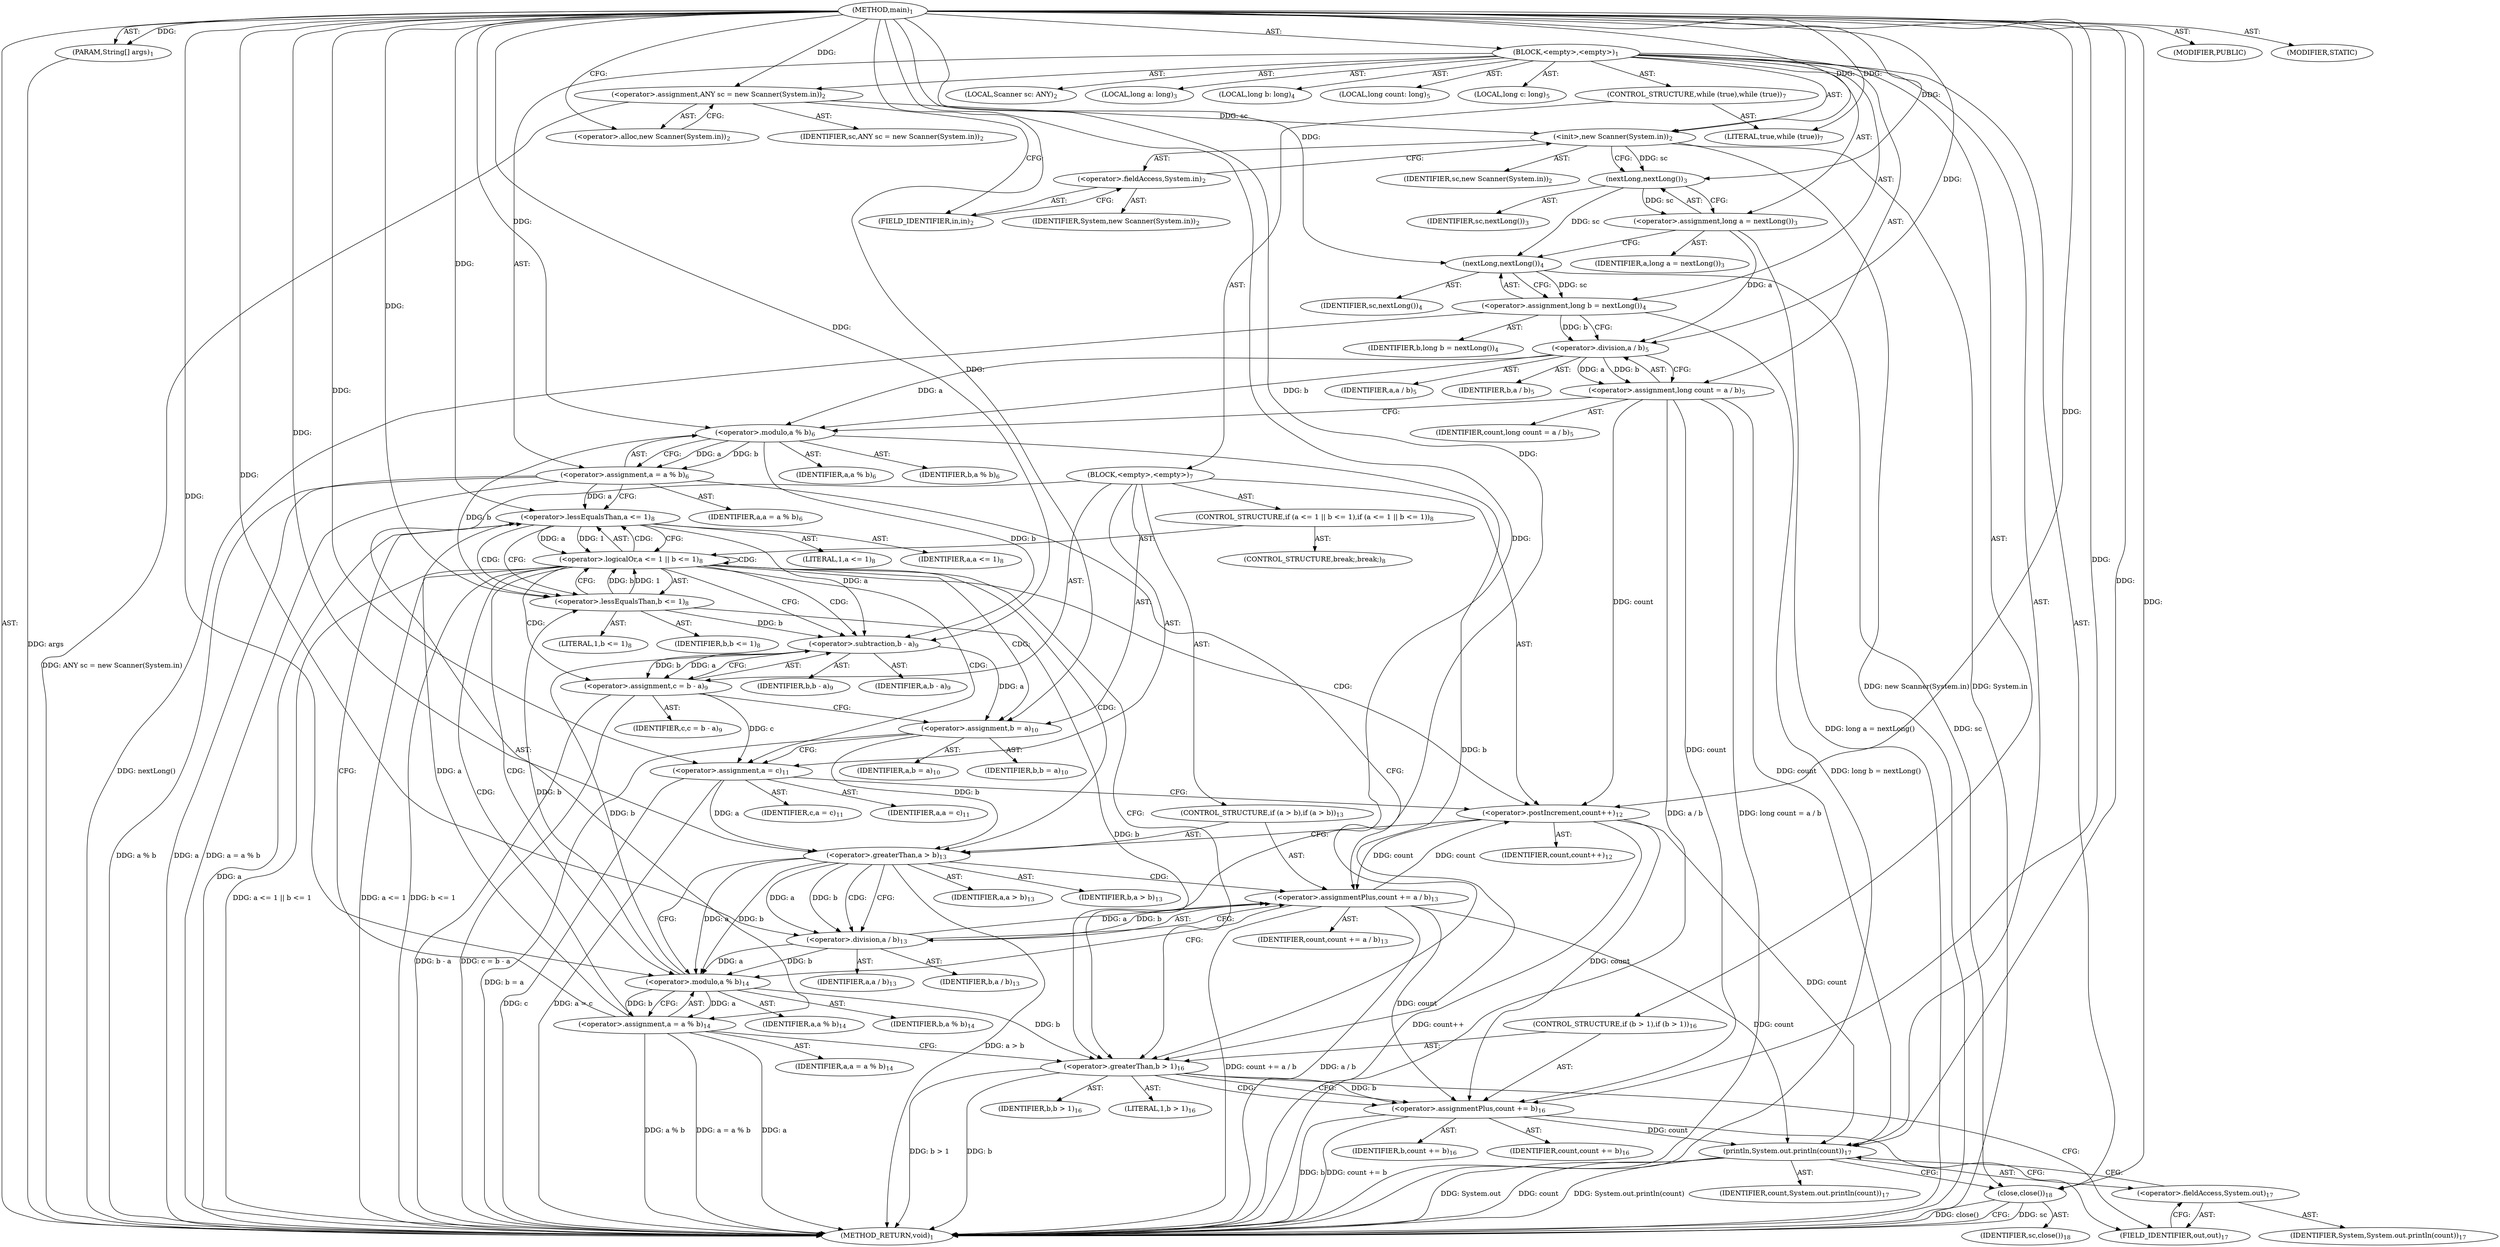 digraph "main" {  
"19" [label = <(METHOD,main)<SUB>1</SUB>> ]
"20" [label = <(PARAM,String[] args)<SUB>1</SUB>> ]
"21" [label = <(BLOCK,&lt;empty&gt;,&lt;empty&gt;)<SUB>1</SUB>> ]
"4" [label = <(LOCAL,Scanner sc: ANY)<SUB>2</SUB>> ]
"22" [label = <(&lt;operator&gt;.assignment,ANY sc = new Scanner(System.in))<SUB>2</SUB>> ]
"23" [label = <(IDENTIFIER,sc,ANY sc = new Scanner(System.in))<SUB>2</SUB>> ]
"24" [label = <(&lt;operator&gt;.alloc,new Scanner(System.in))<SUB>2</SUB>> ]
"25" [label = <(&lt;init&gt;,new Scanner(System.in))<SUB>2</SUB>> ]
"3" [label = <(IDENTIFIER,sc,new Scanner(System.in))<SUB>2</SUB>> ]
"26" [label = <(&lt;operator&gt;.fieldAccess,System.in)<SUB>2</SUB>> ]
"27" [label = <(IDENTIFIER,System,new Scanner(System.in))<SUB>2</SUB>> ]
"28" [label = <(FIELD_IDENTIFIER,in,in)<SUB>2</SUB>> ]
"29" [label = <(LOCAL,long a: long)<SUB>3</SUB>> ]
"30" [label = <(&lt;operator&gt;.assignment,long a = nextLong())<SUB>3</SUB>> ]
"31" [label = <(IDENTIFIER,a,long a = nextLong())<SUB>3</SUB>> ]
"32" [label = <(nextLong,nextLong())<SUB>3</SUB>> ]
"33" [label = <(IDENTIFIER,sc,nextLong())<SUB>3</SUB>> ]
"34" [label = <(LOCAL,long b: long)<SUB>4</SUB>> ]
"35" [label = <(&lt;operator&gt;.assignment,long b = nextLong())<SUB>4</SUB>> ]
"36" [label = <(IDENTIFIER,b,long b = nextLong())<SUB>4</SUB>> ]
"37" [label = <(nextLong,nextLong())<SUB>4</SUB>> ]
"38" [label = <(IDENTIFIER,sc,nextLong())<SUB>4</SUB>> ]
"39" [label = <(LOCAL,long count: long)<SUB>5</SUB>> ]
"40" [label = <(LOCAL,long c: long)<SUB>5</SUB>> ]
"41" [label = <(&lt;operator&gt;.assignment,long count = a / b)<SUB>5</SUB>> ]
"42" [label = <(IDENTIFIER,count,long count = a / b)<SUB>5</SUB>> ]
"43" [label = <(&lt;operator&gt;.division,a / b)<SUB>5</SUB>> ]
"44" [label = <(IDENTIFIER,a,a / b)<SUB>5</SUB>> ]
"45" [label = <(IDENTIFIER,b,a / b)<SUB>5</SUB>> ]
"46" [label = <(&lt;operator&gt;.assignment,a = a % b)<SUB>6</SUB>> ]
"47" [label = <(IDENTIFIER,a,a = a % b)<SUB>6</SUB>> ]
"48" [label = <(&lt;operator&gt;.modulo,a % b)<SUB>6</SUB>> ]
"49" [label = <(IDENTIFIER,a,a % b)<SUB>6</SUB>> ]
"50" [label = <(IDENTIFIER,b,a % b)<SUB>6</SUB>> ]
"51" [label = <(CONTROL_STRUCTURE,while (true),while (true))<SUB>7</SUB>> ]
"52" [label = <(LITERAL,true,while (true))<SUB>7</SUB>> ]
"53" [label = <(BLOCK,&lt;empty&gt;,&lt;empty&gt;)<SUB>7</SUB>> ]
"54" [label = <(CONTROL_STRUCTURE,if (a &lt;= 1 || b &lt;= 1),if (a &lt;= 1 || b &lt;= 1))<SUB>8</SUB>> ]
"55" [label = <(&lt;operator&gt;.logicalOr,a &lt;= 1 || b &lt;= 1)<SUB>8</SUB>> ]
"56" [label = <(&lt;operator&gt;.lessEqualsThan,a &lt;= 1)<SUB>8</SUB>> ]
"57" [label = <(IDENTIFIER,a,a &lt;= 1)<SUB>8</SUB>> ]
"58" [label = <(LITERAL,1,a &lt;= 1)<SUB>8</SUB>> ]
"59" [label = <(&lt;operator&gt;.lessEqualsThan,b &lt;= 1)<SUB>8</SUB>> ]
"60" [label = <(IDENTIFIER,b,b &lt;= 1)<SUB>8</SUB>> ]
"61" [label = <(LITERAL,1,b &lt;= 1)<SUB>8</SUB>> ]
"62" [label = <(CONTROL_STRUCTURE,break;,break;)<SUB>8</SUB>> ]
"63" [label = <(&lt;operator&gt;.assignment,c = b - a)<SUB>9</SUB>> ]
"64" [label = <(IDENTIFIER,c,c = b - a)<SUB>9</SUB>> ]
"65" [label = <(&lt;operator&gt;.subtraction,b - a)<SUB>9</SUB>> ]
"66" [label = <(IDENTIFIER,b,b - a)<SUB>9</SUB>> ]
"67" [label = <(IDENTIFIER,a,b - a)<SUB>9</SUB>> ]
"68" [label = <(&lt;operator&gt;.assignment,b = a)<SUB>10</SUB>> ]
"69" [label = <(IDENTIFIER,b,b = a)<SUB>10</SUB>> ]
"70" [label = <(IDENTIFIER,a,b = a)<SUB>10</SUB>> ]
"71" [label = <(&lt;operator&gt;.assignment,a = c)<SUB>11</SUB>> ]
"72" [label = <(IDENTIFIER,a,a = c)<SUB>11</SUB>> ]
"73" [label = <(IDENTIFIER,c,a = c)<SUB>11</SUB>> ]
"74" [label = <(&lt;operator&gt;.postIncrement,count++)<SUB>12</SUB>> ]
"75" [label = <(IDENTIFIER,count,count++)<SUB>12</SUB>> ]
"76" [label = <(CONTROL_STRUCTURE,if (a &gt; b),if (a &gt; b))<SUB>13</SUB>> ]
"77" [label = <(&lt;operator&gt;.greaterThan,a &gt; b)<SUB>13</SUB>> ]
"78" [label = <(IDENTIFIER,a,a &gt; b)<SUB>13</SUB>> ]
"79" [label = <(IDENTIFIER,b,a &gt; b)<SUB>13</SUB>> ]
"80" [label = <(&lt;operator&gt;.assignmentPlus,count += a / b)<SUB>13</SUB>> ]
"81" [label = <(IDENTIFIER,count,count += a / b)<SUB>13</SUB>> ]
"82" [label = <(&lt;operator&gt;.division,a / b)<SUB>13</SUB>> ]
"83" [label = <(IDENTIFIER,a,a / b)<SUB>13</SUB>> ]
"84" [label = <(IDENTIFIER,b,a / b)<SUB>13</SUB>> ]
"85" [label = <(&lt;operator&gt;.assignment,a = a % b)<SUB>14</SUB>> ]
"86" [label = <(IDENTIFIER,a,a = a % b)<SUB>14</SUB>> ]
"87" [label = <(&lt;operator&gt;.modulo,a % b)<SUB>14</SUB>> ]
"88" [label = <(IDENTIFIER,a,a % b)<SUB>14</SUB>> ]
"89" [label = <(IDENTIFIER,b,a % b)<SUB>14</SUB>> ]
"90" [label = <(CONTROL_STRUCTURE,if (b &gt; 1),if (b &gt; 1))<SUB>16</SUB>> ]
"91" [label = <(&lt;operator&gt;.greaterThan,b &gt; 1)<SUB>16</SUB>> ]
"92" [label = <(IDENTIFIER,b,b &gt; 1)<SUB>16</SUB>> ]
"93" [label = <(LITERAL,1,b &gt; 1)<SUB>16</SUB>> ]
"94" [label = <(&lt;operator&gt;.assignmentPlus,count += b)<SUB>16</SUB>> ]
"95" [label = <(IDENTIFIER,count,count += b)<SUB>16</SUB>> ]
"96" [label = <(IDENTIFIER,b,count += b)<SUB>16</SUB>> ]
"97" [label = <(println,System.out.println(count))<SUB>17</SUB>> ]
"98" [label = <(&lt;operator&gt;.fieldAccess,System.out)<SUB>17</SUB>> ]
"99" [label = <(IDENTIFIER,System,System.out.println(count))<SUB>17</SUB>> ]
"100" [label = <(FIELD_IDENTIFIER,out,out)<SUB>17</SUB>> ]
"101" [label = <(IDENTIFIER,count,System.out.println(count))<SUB>17</SUB>> ]
"102" [label = <(close,close())<SUB>18</SUB>> ]
"103" [label = <(IDENTIFIER,sc,close())<SUB>18</SUB>> ]
"104" [label = <(MODIFIER,PUBLIC)> ]
"105" [label = <(MODIFIER,STATIC)> ]
"106" [label = <(METHOD_RETURN,void)<SUB>1</SUB>> ]
  "19" -> "20"  [ label = "AST: "] 
  "19" -> "21"  [ label = "AST: "] 
  "19" -> "104"  [ label = "AST: "] 
  "19" -> "105"  [ label = "AST: "] 
  "19" -> "106"  [ label = "AST: "] 
  "21" -> "4"  [ label = "AST: "] 
  "21" -> "22"  [ label = "AST: "] 
  "21" -> "25"  [ label = "AST: "] 
  "21" -> "29"  [ label = "AST: "] 
  "21" -> "30"  [ label = "AST: "] 
  "21" -> "34"  [ label = "AST: "] 
  "21" -> "35"  [ label = "AST: "] 
  "21" -> "39"  [ label = "AST: "] 
  "21" -> "40"  [ label = "AST: "] 
  "21" -> "41"  [ label = "AST: "] 
  "21" -> "46"  [ label = "AST: "] 
  "21" -> "51"  [ label = "AST: "] 
  "21" -> "90"  [ label = "AST: "] 
  "21" -> "97"  [ label = "AST: "] 
  "21" -> "102"  [ label = "AST: "] 
  "22" -> "23"  [ label = "AST: "] 
  "22" -> "24"  [ label = "AST: "] 
  "25" -> "3"  [ label = "AST: "] 
  "25" -> "26"  [ label = "AST: "] 
  "26" -> "27"  [ label = "AST: "] 
  "26" -> "28"  [ label = "AST: "] 
  "30" -> "31"  [ label = "AST: "] 
  "30" -> "32"  [ label = "AST: "] 
  "32" -> "33"  [ label = "AST: "] 
  "35" -> "36"  [ label = "AST: "] 
  "35" -> "37"  [ label = "AST: "] 
  "37" -> "38"  [ label = "AST: "] 
  "41" -> "42"  [ label = "AST: "] 
  "41" -> "43"  [ label = "AST: "] 
  "43" -> "44"  [ label = "AST: "] 
  "43" -> "45"  [ label = "AST: "] 
  "46" -> "47"  [ label = "AST: "] 
  "46" -> "48"  [ label = "AST: "] 
  "48" -> "49"  [ label = "AST: "] 
  "48" -> "50"  [ label = "AST: "] 
  "51" -> "52"  [ label = "AST: "] 
  "51" -> "53"  [ label = "AST: "] 
  "53" -> "54"  [ label = "AST: "] 
  "53" -> "63"  [ label = "AST: "] 
  "53" -> "68"  [ label = "AST: "] 
  "53" -> "71"  [ label = "AST: "] 
  "53" -> "74"  [ label = "AST: "] 
  "53" -> "76"  [ label = "AST: "] 
  "53" -> "85"  [ label = "AST: "] 
  "54" -> "55"  [ label = "AST: "] 
  "54" -> "62"  [ label = "AST: "] 
  "55" -> "56"  [ label = "AST: "] 
  "55" -> "59"  [ label = "AST: "] 
  "56" -> "57"  [ label = "AST: "] 
  "56" -> "58"  [ label = "AST: "] 
  "59" -> "60"  [ label = "AST: "] 
  "59" -> "61"  [ label = "AST: "] 
  "63" -> "64"  [ label = "AST: "] 
  "63" -> "65"  [ label = "AST: "] 
  "65" -> "66"  [ label = "AST: "] 
  "65" -> "67"  [ label = "AST: "] 
  "68" -> "69"  [ label = "AST: "] 
  "68" -> "70"  [ label = "AST: "] 
  "71" -> "72"  [ label = "AST: "] 
  "71" -> "73"  [ label = "AST: "] 
  "74" -> "75"  [ label = "AST: "] 
  "76" -> "77"  [ label = "AST: "] 
  "76" -> "80"  [ label = "AST: "] 
  "77" -> "78"  [ label = "AST: "] 
  "77" -> "79"  [ label = "AST: "] 
  "80" -> "81"  [ label = "AST: "] 
  "80" -> "82"  [ label = "AST: "] 
  "82" -> "83"  [ label = "AST: "] 
  "82" -> "84"  [ label = "AST: "] 
  "85" -> "86"  [ label = "AST: "] 
  "85" -> "87"  [ label = "AST: "] 
  "87" -> "88"  [ label = "AST: "] 
  "87" -> "89"  [ label = "AST: "] 
  "90" -> "91"  [ label = "AST: "] 
  "90" -> "94"  [ label = "AST: "] 
  "91" -> "92"  [ label = "AST: "] 
  "91" -> "93"  [ label = "AST: "] 
  "94" -> "95"  [ label = "AST: "] 
  "94" -> "96"  [ label = "AST: "] 
  "97" -> "98"  [ label = "AST: "] 
  "97" -> "101"  [ label = "AST: "] 
  "98" -> "99"  [ label = "AST: "] 
  "98" -> "100"  [ label = "AST: "] 
  "102" -> "103"  [ label = "AST: "] 
  "22" -> "28"  [ label = "CFG: "] 
  "25" -> "32"  [ label = "CFG: "] 
  "30" -> "37"  [ label = "CFG: "] 
  "35" -> "43"  [ label = "CFG: "] 
  "41" -> "48"  [ label = "CFG: "] 
  "46" -> "56"  [ label = "CFG: "] 
  "46" -> "91"  [ label = "CFG: "] 
  "97" -> "102"  [ label = "CFG: "] 
  "102" -> "106"  [ label = "CFG: "] 
  "24" -> "22"  [ label = "CFG: "] 
  "26" -> "25"  [ label = "CFG: "] 
  "32" -> "30"  [ label = "CFG: "] 
  "37" -> "35"  [ label = "CFG: "] 
  "43" -> "41"  [ label = "CFG: "] 
  "48" -> "46"  [ label = "CFG: "] 
  "91" -> "94"  [ label = "CFG: "] 
  "91" -> "100"  [ label = "CFG: "] 
  "94" -> "100"  [ label = "CFG: "] 
  "98" -> "97"  [ label = "CFG: "] 
  "28" -> "26"  [ label = "CFG: "] 
  "63" -> "68"  [ label = "CFG: "] 
  "68" -> "71"  [ label = "CFG: "] 
  "71" -> "74"  [ label = "CFG: "] 
  "74" -> "77"  [ label = "CFG: "] 
  "85" -> "56"  [ label = "CFG: "] 
  "85" -> "91"  [ label = "CFG: "] 
  "100" -> "98"  [ label = "CFG: "] 
  "55" -> "91"  [ label = "CFG: "] 
  "55" -> "65"  [ label = "CFG: "] 
  "65" -> "63"  [ label = "CFG: "] 
  "77" -> "82"  [ label = "CFG: "] 
  "77" -> "87"  [ label = "CFG: "] 
  "80" -> "87"  [ label = "CFG: "] 
  "87" -> "85"  [ label = "CFG: "] 
  "56" -> "55"  [ label = "CFG: "] 
  "56" -> "59"  [ label = "CFG: "] 
  "59" -> "55"  [ label = "CFG: "] 
  "82" -> "80"  [ label = "CFG: "] 
  "19" -> "24"  [ label = "CFG: "] 
  "20" -> "106"  [ label = "DDG: args"] 
  "22" -> "106"  [ label = "DDG: ANY sc = new Scanner(System.in)"] 
  "25" -> "106"  [ label = "DDG: System.in"] 
  "25" -> "106"  [ label = "DDG: new Scanner(System.in)"] 
  "30" -> "106"  [ label = "DDG: long a = nextLong()"] 
  "35" -> "106"  [ label = "DDG: nextLong()"] 
  "35" -> "106"  [ label = "DDG: long b = nextLong()"] 
  "41" -> "106"  [ label = "DDG: a / b"] 
  "41" -> "106"  [ label = "DDG: long count = a / b"] 
  "46" -> "106"  [ label = "DDG: a"] 
  "46" -> "106"  [ label = "DDG: a % b"] 
  "46" -> "106"  [ label = "DDG: a = a % b"] 
  "56" -> "106"  [ label = "DDG: a"] 
  "55" -> "106"  [ label = "DDG: a &lt;= 1"] 
  "55" -> "106"  [ label = "DDG: b &lt;= 1"] 
  "55" -> "106"  [ label = "DDG: a &lt;= 1 || b &lt;= 1"] 
  "63" -> "106"  [ label = "DDG: b - a"] 
  "63" -> "106"  [ label = "DDG: c = b - a"] 
  "68" -> "106"  [ label = "DDG: b = a"] 
  "71" -> "106"  [ label = "DDG: c"] 
  "71" -> "106"  [ label = "DDG: a = c"] 
  "74" -> "106"  [ label = "DDG: count++"] 
  "77" -> "106"  [ label = "DDG: a &gt; b"] 
  "80" -> "106"  [ label = "DDG: a / b"] 
  "80" -> "106"  [ label = "DDG: count += a / b"] 
  "85" -> "106"  [ label = "DDG: a"] 
  "85" -> "106"  [ label = "DDG: a % b"] 
  "85" -> "106"  [ label = "DDG: a = a % b"] 
  "91" -> "106"  [ label = "DDG: b"] 
  "91" -> "106"  [ label = "DDG: b &gt; 1"] 
  "94" -> "106"  [ label = "DDG: b"] 
  "94" -> "106"  [ label = "DDG: count += b"] 
  "97" -> "106"  [ label = "DDG: System.out"] 
  "97" -> "106"  [ label = "DDG: count"] 
  "97" -> "106"  [ label = "DDG: System.out.println(count)"] 
  "102" -> "106"  [ label = "DDG: sc"] 
  "102" -> "106"  [ label = "DDG: close()"] 
  "19" -> "20"  [ label = "DDG: "] 
  "19" -> "22"  [ label = "DDG: "] 
  "32" -> "30"  [ label = "DDG: sc"] 
  "37" -> "35"  [ label = "DDG: sc"] 
  "43" -> "41"  [ label = "DDG: a"] 
  "43" -> "41"  [ label = "DDG: b"] 
  "48" -> "46"  [ label = "DDG: a"] 
  "48" -> "46"  [ label = "DDG: b"] 
  "22" -> "25"  [ label = "DDG: sc"] 
  "19" -> "25"  [ label = "DDG: "] 
  "19" -> "52"  [ label = "DDG: "] 
  "91" -> "94"  [ label = "DDG: b"] 
  "19" -> "94"  [ label = "DDG: "] 
  "41" -> "97"  [ label = "DDG: count"] 
  "74" -> "97"  [ label = "DDG: count"] 
  "80" -> "97"  [ label = "DDG: count"] 
  "94" -> "97"  [ label = "DDG: count"] 
  "19" -> "97"  [ label = "DDG: "] 
  "37" -> "102"  [ label = "DDG: sc"] 
  "19" -> "102"  [ label = "DDG: "] 
  "25" -> "32"  [ label = "DDG: sc"] 
  "19" -> "32"  [ label = "DDG: "] 
  "32" -> "37"  [ label = "DDG: sc"] 
  "19" -> "37"  [ label = "DDG: "] 
  "30" -> "43"  [ label = "DDG: a"] 
  "19" -> "43"  [ label = "DDG: "] 
  "35" -> "43"  [ label = "DDG: b"] 
  "43" -> "48"  [ label = "DDG: a"] 
  "19" -> "48"  [ label = "DDG: "] 
  "43" -> "48"  [ label = "DDG: b"] 
  "65" -> "63"  [ label = "DDG: b"] 
  "65" -> "63"  [ label = "DDG: a"] 
  "65" -> "68"  [ label = "DDG: a"] 
  "19" -> "68"  [ label = "DDG: "] 
  "63" -> "71"  [ label = "DDG: c"] 
  "19" -> "71"  [ label = "DDG: "] 
  "87" -> "85"  [ label = "DDG: a"] 
  "87" -> "85"  [ label = "DDG: b"] 
  "48" -> "91"  [ label = "DDG: b"] 
  "59" -> "91"  [ label = "DDG: b"] 
  "87" -> "91"  [ label = "DDG: b"] 
  "19" -> "91"  [ label = "DDG: "] 
  "41" -> "94"  [ label = "DDG: count"] 
  "74" -> "94"  [ label = "DDG: count"] 
  "80" -> "94"  [ label = "DDG: count"] 
  "41" -> "74"  [ label = "DDG: count"] 
  "80" -> "74"  [ label = "DDG: count"] 
  "19" -> "74"  [ label = "DDG: "] 
  "82" -> "80"  [ label = "DDG: a"] 
  "82" -> "80"  [ label = "DDG: b"] 
  "56" -> "55"  [ label = "DDG: a"] 
  "56" -> "55"  [ label = "DDG: 1"] 
  "59" -> "55"  [ label = "DDG: b"] 
  "59" -> "55"  [ label = "DDG: 1"] 
  "48" -> "65"  [ label = "DDG: b"] 
  "59" -> "65"  [ label = "DDG: b"] 
  "87" -> "65"  [ label = "DDG: b"] 
  "19" -> "65"  [ label = "DDG: "] 
  "56" -> "65"  [ label = "DDG: a"] 
  "71" -> "77"  [ label = "DDG: a"] 
  "19" -> "77"  [ label = "DDG: "] 
  "68" -> "77"  [ label = "DDG: b"] 
  "74" -> "80"  [ label = "DDG: count"] 
  "19" -> "80"  [ label = "DDG: "] 
  "77" -> "87"  [ label = "DDG: a"] 
  "82" -> "87"  [ label = "DDG: a"] 
  "19" -> "87"  [ label = "DDG: "] 
  "77" -> "87"  [ label = "DDG: b"] 
  "82" -> "87"  [ label = "DDG: b"] 
  "46" -> "56"  [ label = "DDG: a"] 
  "85" -> "56"  [ label = "DDG: a"] 
  "19" -> "56"  [ label = "DDG: "] 
  "48" -> "59"  [ label = "DDG: b"] 
  "87" -> "59"  [ label = "DDG: b"] 
  "19" -> "59"  [ label = "DDG: "] 
  "77" -> "82"  [ label = "DDG: a"] 
  "19" -> "82"  [ label = "DDG: "] 
  "77" -> "82"  [ label = "DDG: b"] 
  "91" -> "94"  [ label = "CDG: "] 
  "55" -> "68"  [ label = "CDG: "] 
  "55" -> "77"  [ label = "CDG: "] 
  "55" -> "71"  [ label = "CDG: "] 
  "55" -> "85"  [ label = "CDG: "] 
  "55" -> "74"  [ label = "CDG: "] 
  "55" -> "63"  [ label = "CDG: "] 
  "55" -> "65"  [ label = "CDG: "] 
  "55" -> "87"  [ label = "CDG: "] 
  "55" -> "56"  [ label = "CDG: "] 
  "55" -> "55"  [ label = "CDG: "] 
  "77" -> "80"  [ label = "CDG: "] 
  "77" -> "82"  [ label = "CDG: "] 
  "56" -> "59"  [ label = "CDG: "] 
}
